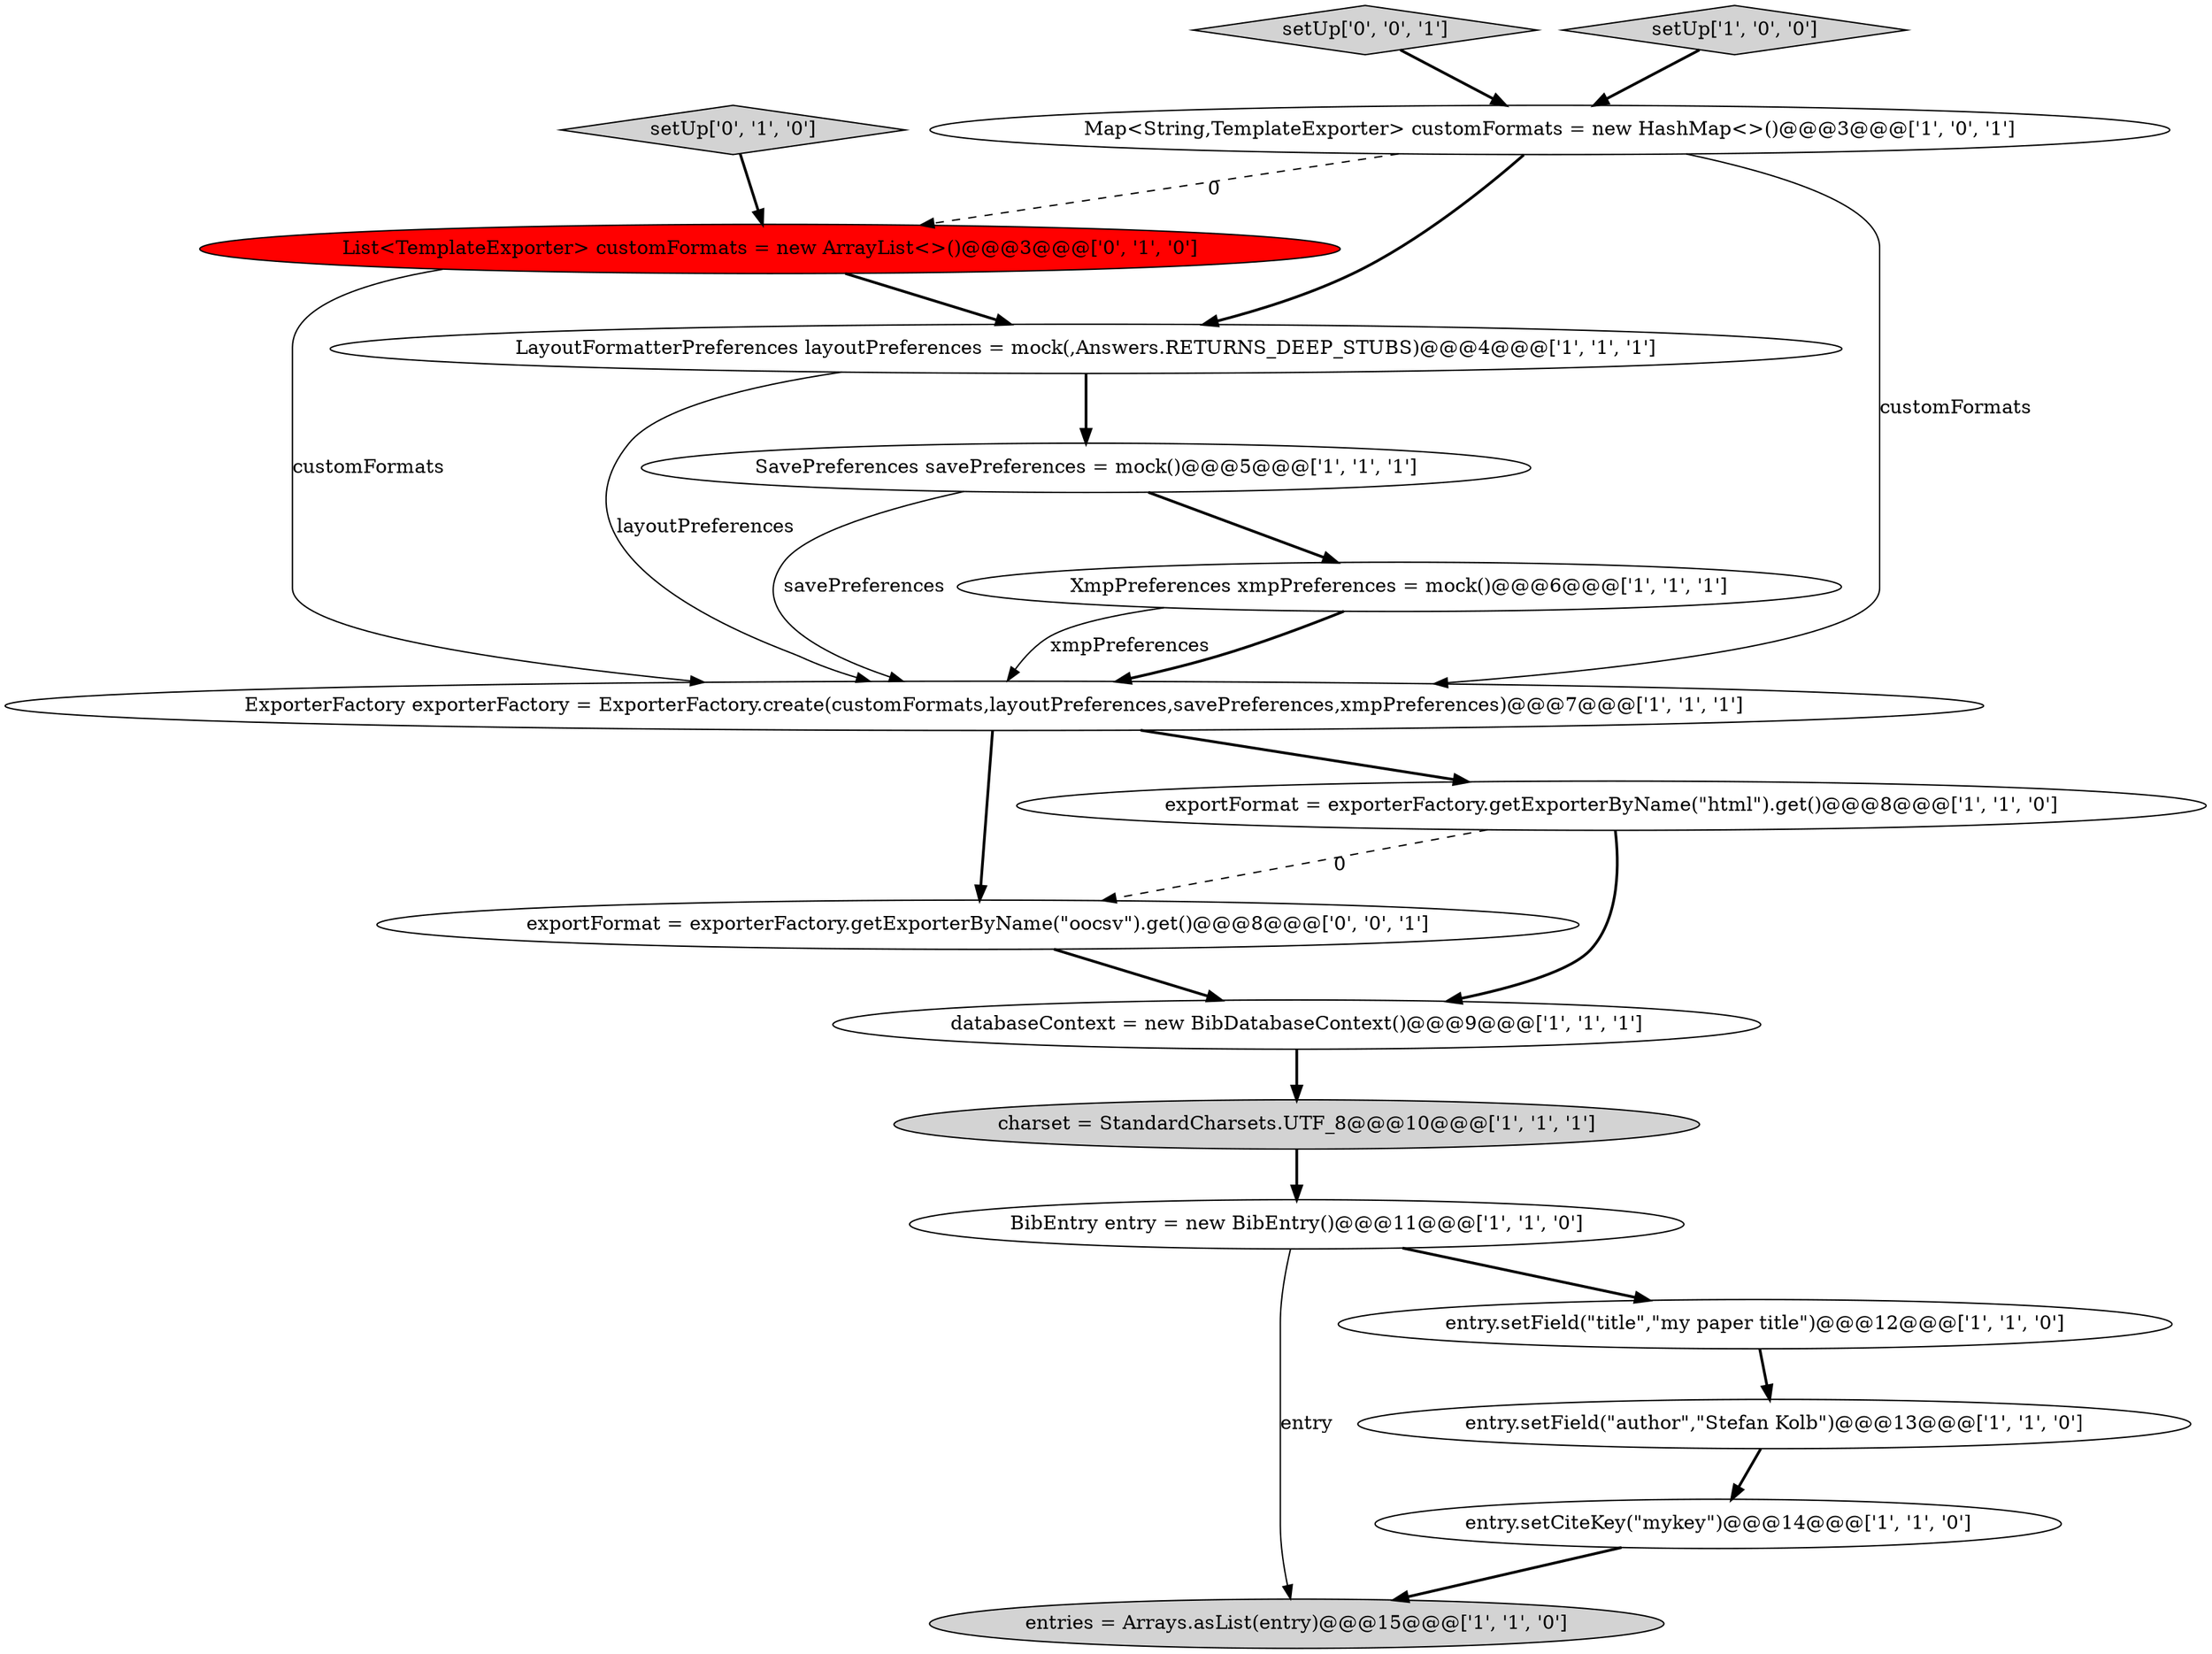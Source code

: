 digraph {
0 [style = filled, label = "entries = Arrays.asList(entry)@@@15@@@['1', '1', '0']", fillcolor = lightgray, shape = ellipse image = "AAA0AAABBB1BBB"];
10 [style = filled, label = "entry.setField(\"title\",\"my paper title\")@@@12@@@['1', '1', '0']", fillcolor = white, shape = ellipse image = "AAA0AAABBB1BBB"];
2 [style = filled, label = "LayoutFormatterPreferences layoutPreferences = mock(,Answers.RETURNS_DEEP_STUBS)@@@4@@@['1', '1', '1']", fillcolor = white, shape = ellipse image = "AAA0AAABBB1BBB"];
17 [style = filled, label = "setUp['0', '0', '1']", fillcolor = lightgray, shape = diamond image = "AAA0AAABBB3BBB"];
14 [style = filled, label = "List<TemplateExporter> customFormats = new ArrayList<>()@@@3@@@['0', '1', '0']", fillcolor = red, shape = ellipse image = "AAA1AAABBB2BBB"];
4 [style = filled, label = "entry.setCiteKey(\"mykey\")@@@14@@@['1', '1', '0']", fillcolor = white, shape = ellipse image = "AAA0AAABBB1BBB"];
13 [style = filled, label = "SavePreferences savePreferences = mock()@@@5@@@['1', '1', '1']", fillcolor = white, shape = ellipse image = "AAA0AAABBB1BBB"];
6 [style = filled, label = "Map<String,TemplateExporter> customFormats = new HashMap<>()@@@3@@@['1', '0', '1']", fillcolor = white, shape = ellipse image = "AAA0AAABBB1BBB"];
16 [style = filled, label = "exportFormat = exporterFactory.getExporterByName(\"oocsv\").get()@@@8@@@['0', '0', '1']", fillcolor = white, shape = ellipse image = "AAA0AAABBB3BBB"];
9 [style = filled, label = "exportFormat = exporterFactory.getExporterByName(\"html\").get()@@@8@@@['1', '1', '0']", fillcolor = white, shape = ellipse image = "AAA0AAABBB1BBB"];
12 [style = filled, label = "databaseContext = new BibDatabaseContext()@@@9@@@['1', '1', '1']", fillcolor = white, shape = ellipse image = "AAA0AAABBB1BBB"];
15 [style = filled, label = "setUp['0', '1', '0']", fillcolor = lightgray, shape = diamond image = "AAA0AAABBB2BBB"];
5 [style = filled, label = "entry.setField(\"author\",\"Stefan Kolb\")@@@13@@@['1', '1', '0']", fillcolor = white, shape = ellipse image = "AAA0AAABBB1BBB"];
1 [style = filled, label = "setUp['1', '0', '0']", fillcolor = lightgray, shape = diamond image = "AAA0AAABBB1BBB"];
11 [style = filled, label = "BibEntry entry = new BibEntry()@@@11@@@['1', '1', '0']", fillcolor = white, shape = ellipse image = "AAA0AAABBB1BBB"];
8 [style = filled, label = "charset = StandardCharsets.UTF_8@@@10@@@['1', '1', '1']", fillcolor = lightgray, shape = ellipse image = "AAA0AAABBB1BBB"];
3 [style = filled, label = "XmpPreferences xmpPreferences = mock()@@@6@@@['1', '1', '1']", fillcolor = white, shape = ellipse image = "AAA0AAABBB1BBB"];
7 [style = filled, label = "ExporterFactory exporterFactory = ExporterFactory.create(customFormats,layoutPreferences,savePreferences,xmpPreferences)@@@7@@@['1', '1', '1']", fillcolor = white, shape = ellipse image = "AAA0AAABBB1BBB"];
14->7 [style = solid, label="customFormats"];
9->16 [style = dashed, label="0"];
2->7 [style = solid, label="layoutPreferences"];
15->14 [style = bold, label=""];
17->6 [style = bold, label=""];
6->7 [style = solid, label="customFormats"];
6->14 [style = dashed, label="0"];
4->0 [style = bold, label=""];
2->13 [style = bold, label=""];
6->2 [style = bold, label=""];
7->9 [style = bold, label=""];
1->6 [style = bold, label=""];
13->7 [style = solid, label="savePreferences"];
10->5 [style = bold, label=""];
13->3 [style = bold, label=""];
3->7 [style = bold, label=""];
11->10 [style = bold, label=""];
12->8 [style = bold, label=""];
11->0 [style = solid, label="entry"];
5->4 [style = bold, label=""];
7->16 [style = bold, label=""];
3->7 [style = solid, label="xmpPreferences"];
14->2 [style = bold, label=""];
9->12 [style = bold, label=""];
8->11 [style = bold, label=""];
16->12 [style = bold, label=""];
}
